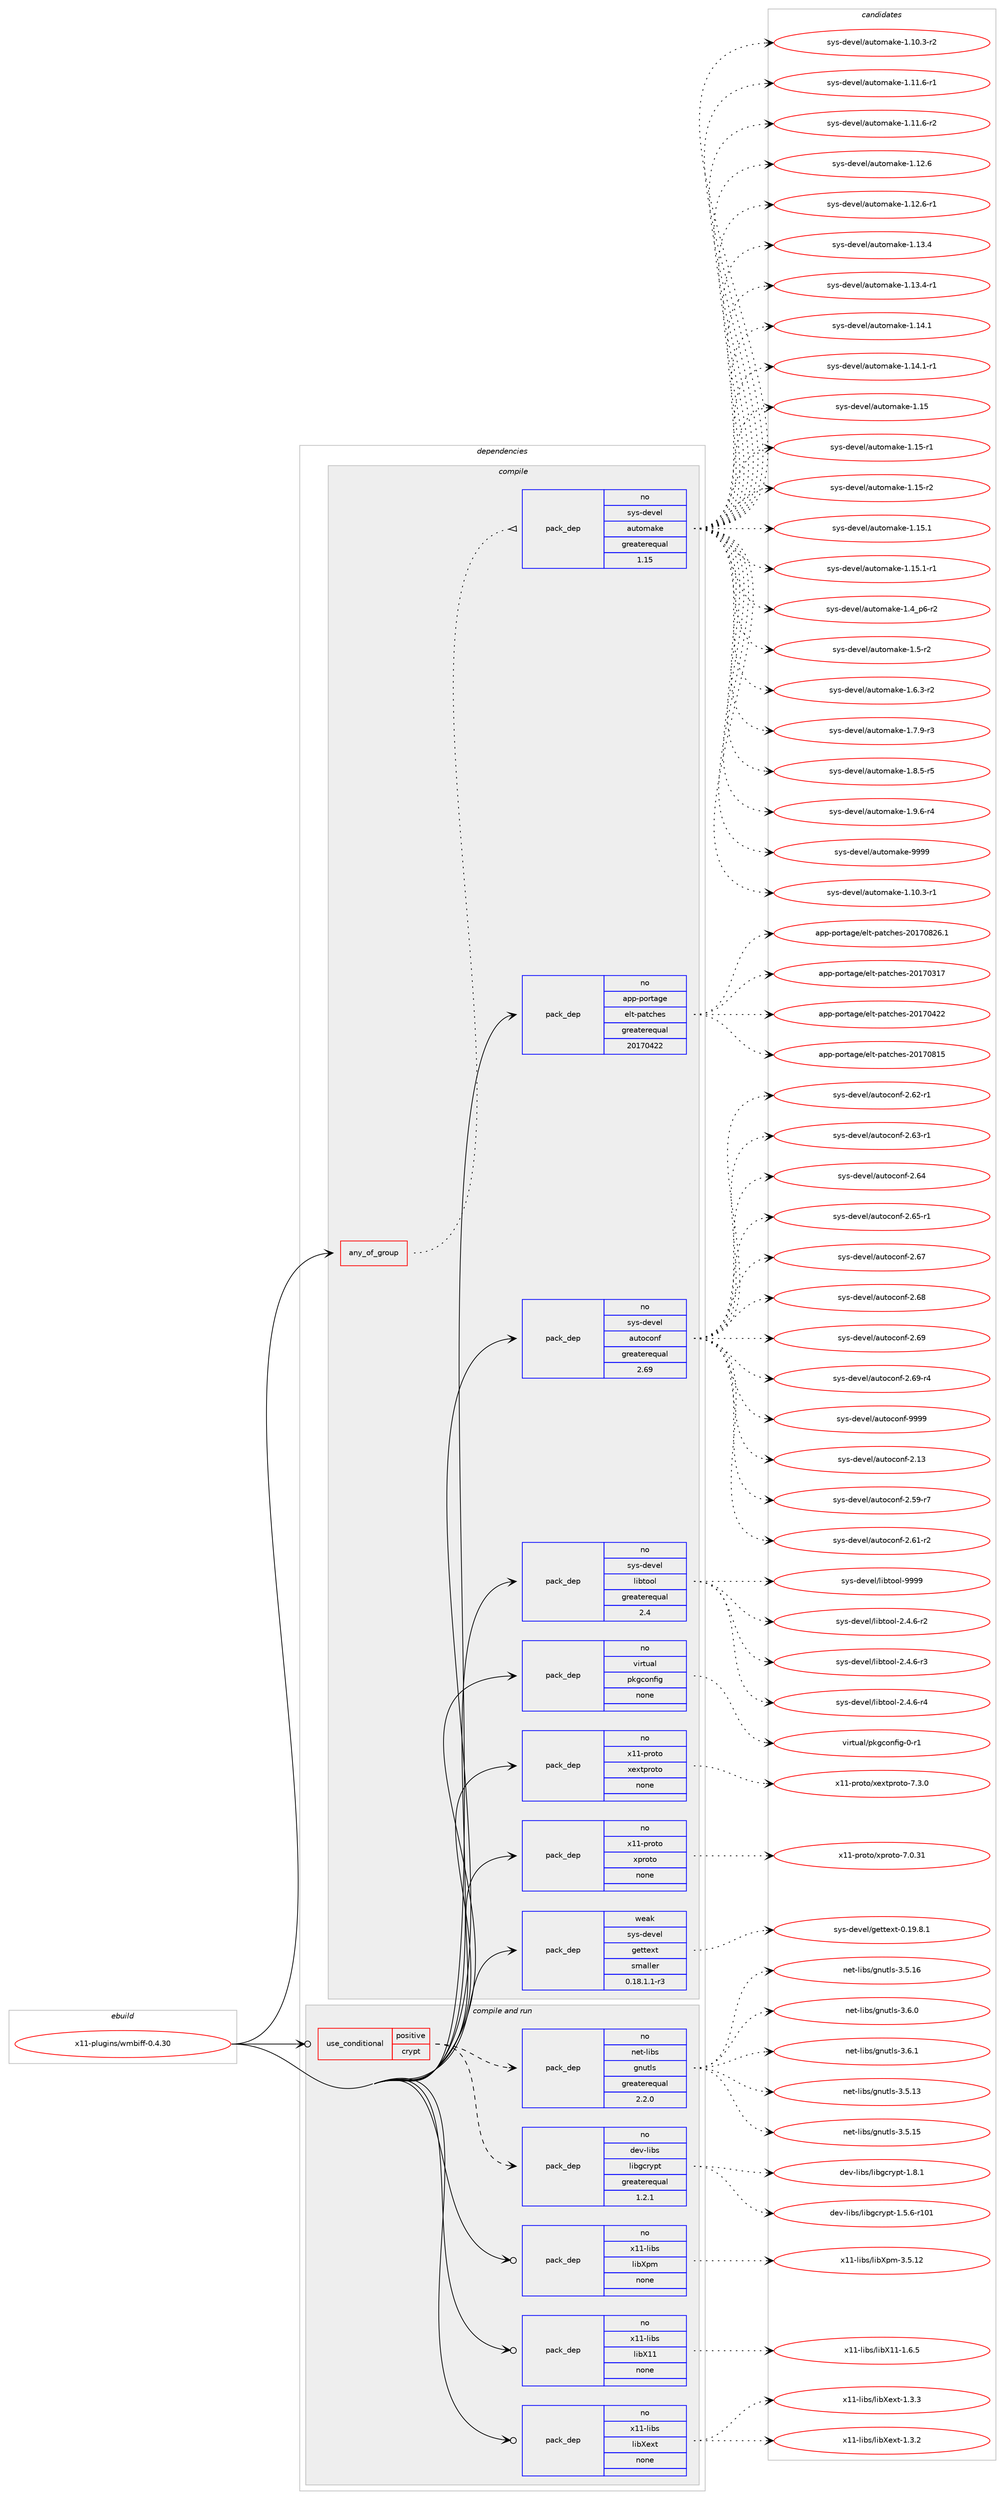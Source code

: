 digraph prolog {

# *************
# Graph options
# *************

newrank=true;
concentrate=true;
compound=true;
graph [rankdir=LR,fontname=Helvetica,fontsize=10,ranksep=1.5];#, ranksep=2.5, nodesep=0.2];
edge  [arrowhead=vee];
node  [fontname=Helvetica,fontsize=10];

# **********
# The ebuild
# **********

subgraph cluster_leftcol {
color=gray;
rank=same;
label=<<i>ebuild</i>>;
id [label="x11-plugins/wmbiff-0.4.30", color=red, width=4, href="../x11-plugins/wmbiff-0.4.30.svg"];
}

# ****************
# The dependencies
# ****************

subgraph cluster_midcol {
color=gray;
label=<<i>dependencies</i>>;
subgraph cluster_compile {
fillcolor="#eeeeee";
style=filled;
label=<<i>compile</i>>;
subgraph any9589 {
dependency526889 [label=<<TABLE BORDER="0" CELLBORDER="1" CELLSPACING="0" CELLPADDING="4"><TR><TD CELLPADDING="10">any_of_group</TD></TR></TABLE>>, shape=none, color=red];subgraph pack393392 {
dependency526890 [label=<<TABLE BORDER="0" CELLBORDER="1" CELLSPACING="0" CELLPADDING="4" WIDTH="220"><TR><TD ROWSPAN="6" CELLPADDING="30">pack_dep</TD></TR><TR><TD WIDTH="110">no</TD></TR><TR><TD>sys-devel</TD></TR><TR><TD>automake</TD></TR><TR><TD>greaterequal</TD></TR><TR><TD>1.15</TD></TR></TABLE>>, shape=none, color=blue];
}
dependency526889:e -> dependency526890:w [weight=20,style="dotted",arrowhead="oinv"];
}
id:e -> dependency526889:w [weight=20,style="solid",arrowhead="vee"];
subgraph pack393393 {
dependency526891 [label=<<TABLE BORDER="0" CELLBORDER="1" CELLSPACING="0" CELLPADDING="4" WIDTH="220"><TR><TD ROWSPAN="6" CELLPADDING="30">pack_dep</TD></TR><TR><TD WIDTH="110">no</TD></TR><TR><TD>app-portage</TD></TR><TR><TD>elt-patches</TD></TR><TR><TD>greaterequal</TD></TR><TR><TD>20170422</TD></TR></TABLE>>, shape=none, color=blue];
}
id:e -> dependency526891:w [weight=20,style="solid",arrowhead="vee"];
subgraph pack393394 {
dependency526892 [label=<<TABLE BORDER="0" CELLBORDER="1" CELLSPACING="0" CELLPADDING="4" WIDTH="220"><TR><TD ROWSPAN="6" CELLPADDING="30">pack_dep</TD></TR><TR><TD WIDTH="110">no</TD></TR><TR><TD>sys-devel</TD></TR><TR><TD>autoconf</TD></TR><TR><TD>greaterequal</TD></TR><TR><TD>2.69</TD></TR></TABLE>>, shape=none, color=blue];
}
id:e -> dependency526892:w [weight=20,style="solid",arrowhead="vee"];
subgraph pack393395 {
dependency526893 [label=<<TABLE BORDER="0" CELLBORDER="1" CELLSPACING="0" CELLPADDING="4" WIDTH="220"><TR><TD ROWSPAN="6" CELLPADDING="30">pack_dep</TD></TR><TR><TD WIDTH="110">no</TD></TR><TR><TD>sys-devel</TD></TR><TR><TD>libtool</TD></TR><TR><TD>greaterequal</TD></TR><TR><TD>2.4</TD></TR></TABLE>>, shape=none, color=blue];
}
id:e -> dependency526893:w [weight=20,style="solid",arrowhead="vee"];
subgraph pack393396 {
dependency526894 [label=<<TABLE BORDER="0" CELLBORDER="1" CELLSPACING="0" CELLPADDING="4" WIDTH="220"><TR><TD ROWSPAN="6" CELLPADDING="30">pack_dep</TD></TR><TR><TD WIDTH="110">no</TD></TR><TR><TD>virtual</TD></TR><TR><TD>pkgconfig</TD></TR><TR><TD>none</TD></TR><TR><TD></TD></TR></TABLE>>, shape=none, color=blue];
}
id:e -> dependency526894:w [weight=20,style="solid",arrowhead="vee"];
subgraph pack393397 {
dependency526895 [label=<<TABLE BORDER="0" CELLBORDER="1" CELLSPACING="0" CELLPADDING="4" WIDTH="220"><TR><TD ROWSPAN="6" CELLPADDING="30">pack_dep</TD></TR><TR><TD WIDTH="110">no</TD></TR><TR><TD>x11-proto</TD></TR><TR><TD>xextproto</TD></TR><TR><TD>none</TD></TR><TR><TD></TD></TR></TABLE>>, shape=none, color=blue];
}
id:e -> dependency526895:w [weight=20,style="solid",arrowhead="vee"];
subgraph pack393398 {
dependency526896 [label=<<TABLE BORDER="0" CELLBORDER="1" CELLSPACING="0" CELLPADDING="4" WIDTH="220"><TR><TD ROWSPAN="6" CELLPADDING="30">pack_dep</TD></TR><TR><TD WIDTH="110">no</TD></TR><TR><TD>x11-proto</TD></TR><TR><TD>xproto</TD></TR><TR><TD>none</TD></TR><TR><TD></TD></TR></TABLE>>, shape=none, color=blue];
}
id:e -> dependency526896:w [weight=20,style="solid",arrowhead="vee"];
subgraph pack393399 {
dependency526897 [label=<<TABLE BORDER="0" CELLBORDER="1" CELLSPACING="0" CELLPADDING="4" WIDTH="220"><TR><TD ROWSPAN="6" CELLPADDING="30">pack_dep</TD></TR><TR><TD WIDTH="110">weak</TD></TR><TR><TD>sys-devel</TD></TR><TR><TD>gettext</TD></TR><TR><TD>smaller</TD></TR><TR><TD>0.18.1.1-r3</TD></TR></TABLE>>, shape=none, color=blue];
}
id:e -> dependency526897:w [weight=20,style="solid",arrowhead="vee"];
}
subgraph cluster_compileandrun {
fillcolor="#eeeeee";
style=filled;
label=<<i>compile and run</i>>;
subgraph cond123559 {
dependency526898 [label=<<TABLE BORDER="0" CELLBORDER="1" CELLSPACING="0" CELLPADDING="4"><TR><TD ROWSPAN="3" CELLPADDING="10">use_conditional</TD></TR><TR><TD>positive</TD></TR><TR><TD>crypt</TD></TR></TABLE>>, shape=none, color=red];
subgraph pack393400 {
dependency526899 [label=<<TABLE BORDER="0" CELLBORDER="1" CELLSPACING="0" CELLPADDING="4" WIDTH="220"><TR><TD ROWSPAN="6" CELLPADDING="30">pack_dep</TD></TR><TR><TD WIDTH="110">no</TD></TR><TR><TD>dev-libs</TD></TR><TR><TD>libgcrypt</TD></TR><TR><TD>greaterequal</TD></TR><TR><TD>1.2.1</TD></TR></TABLE>>, shape=none, color=blue];
}
dependency526898:e -> dependency526899:w [weight=20,style="dashed",arrowhead="vee"];
subgraph pack393401 {
dependency526900 [label=<<TABLE BORDER="0" CELLBORDER="1" CELLSPACING="0" CELLPADDING="4" WIDTH="220"><TR><TD ROWSPAN="6" CELLPADDING="30">pack_dep</TD></TR><TR><TD WIDTH="110">no</TD></TR><TR><TD>net-libs</TD></TR><TR><TD>gnutls</TD></TR><TR><TD>greaterequal</TD></TR><TR><TD>2.2.0</TD></TR></TABLE>>, shape=none, color=blue];
}
dependency526898:e -> dependency526900:w [weight=20,style="dashed",arrowhead="vee"];
}
id:e -> dependency526898:w [weight=20,style="solid",arrowhead="odotvee"];
subgraph pack393402 {
dependency526901 [label=<<TABLE BORDER="0" CELLBORDER="1" CELLSPACING="0" CELLPADDING="4" WIDTH="220"><TR><TD ROWSPAN="6" CELLPADDING="30">pack_dep</TD></TR><TR><TD WIDTH="110">no</TD></TR><TR><TD>x11-libs</TD></TR><TR><TD>libX11</TD></TR><TR><TD>none</TD></TR><TR><TD></TD></TR></TABLE>>, shape=none, color=blue];
}
id:e -> dependency526901:w [weight=20,style="solid",arrowhead="odotvee"];
subgraph pack393403 {
dependency526902 [label=<<TABLE BORDER="0" CELLBORDER="1" CELLSPACING="0" CELLPADDING="4" WIDTH="220"><TR><TD ROWSPAN="6" CELLPADDING="30">pack_dep</TD></TR><TR><TD WIDTH="110">no</TD></TR><TR><TD>x11-libs</TD></TR><TR><TD>libXext</TD></TR><TR><TD>none</TD></TR><TR><TD></TD></TR></TABLE>>, shape=none, color=blue];
}
id:e -> dependency526902:w [weight=20,style="solid",arrowhead="odotvee"];
subgraph pack393404 {
dependency526903 [label=<<TABLE BORDER="0" CELLBORDER="1" CELLSPACING="0" CELLPADDING="4" WIDTH="220"><TR><TD ROWSPAN="6" CELLPADDING="30">pack_dep</TD></TR><TR><TD WIDTH="110">no</TD></TR><TR><TD>x11-libs</TD></TR><TR><TD>libXpm</TD></TR><TR><TD>none</TD></TR><TR><TD></TD></TR></TABLE>>, shape=none, color=blue];
}
id:e -> dependency526903:w [weight=20,style="solid",arrowhead="odotvee"];
}
subgraph cluster_run {
fillcolor="#eeeeee";
style=filled;
label=<<i>run</i>>;
}
}

# **************
# The candidates
# **************

subgraph cluster_choices {
rank=same;
color=gray;
label=<<i>candidates</i>>;

subgraph choice393392 {
color=black;
nodesep=1;
choice11512111545100101118101108479711711611110997107101454946494846514511449 [label="sys-devel/automake-1.10.3-r1", color=red, width=4,href="../sys-devel/automake-1.10.3-r1.svg"];
choice11512111545100101118101108479711711611110997107101454946494846514511450 [label="sys-devel/automake-1.10.3-r2", color=red, width=4,href="../sys-devel/automake-1.10.3-r2.svg"];
choice11512111545100101118101108479711711611110997107101454946494946544511449 [label="sys-devel/automake-1.11.6-r1", color=red, width=4,href="../sys-devel/automake-1.11.6-r1.svg"];
choice11512111545100101118101108479711711611110997107101454946494946544511450 [label="sys-devel/automake-1.11.6-r2", color=red, width=4,href="../sys-devel/automake-1.11.6-r2.svg"];
choice1151211154510010111810110847971171161111099710710145494649504654 [label="sys-devel/automake-1.12.6", color=red, width=4,href="../sys-devel/automake-1.12.6.svg"];
choice11512111545100101118101108479711711611110997107101454946495046544511449 [label="sys-devel/automake-1.12.6-r1", color=red, width=4,href="../sys-devel/automake-1.12.6-r1.svg"];
choice1151211154510010111810110847971171161111099710710145494649514652 [label="sys-devel/automake-1.13.4", color=red, width=4,href="../sys-devel/automake-1.13.4.svg"];
choice11512111545100101118101108479711711611110997107101454946495146524511449 [label="sys-devel/automake-1.13.4-r1", color=red, width=4,href="../sys-devel/automake-1.13.4-r1.svg"];
choice1151211154510010111810110847971171161111099710710145494649524649 [label="sys-devel/automake-1.14.1", color=red, width=4,href="../sys-devel/automake-1.14.1.svg"];
choice11512111545100101118101108479711711611110997107101454946495246494511449 [label="sys-devel/automake-1.14.1-r1", color=red, width=4,href="../sys-devel/automake-1.14.1-r1.svg"];
choice115121115451001011181011084797117116111109971071014549464953 [label="sys-devel/automake-1.15", color=red, width=4,href="../sys-devel/automake-1.15.svg"];
choice1151211154510010111810110847971171161111099710710145494649534511449 [label="sys-devel/automake-1.15-r1", color=red, width=4,href="../sys-devel/automake-1.15-r1.svg"];
choice1151211154510010111810110847971171161111099710710145494649534511450 [label="sys-devel/automake-1.15-r2", color=red, width=4,href="../sys-devel/automake-1.15-r2.svg"];
choice1151211154510010111810110847971171161111099710710145494649534649 [label="sys-devel/automake-1.15.1", color=red, width=4,href="../sys-devel/automake-1.15.1.svg"];
choice11512111545100101118101108479711711611110997107101454946495346494511449 [label="sys-devel/automake-1.15.1-r1", color=red, width=4,href="../sys-devel/automake-1.15.1-r1.svg"];
choice115121115451001011181011084797117116111109971071014549465295112544511450 [label="sys-devel/automake-1.4_p6-r2", color=red, width=4,href="../sys-devel/automake-1.4_p6-r2.svg"];
choice11512111545100101118101108479711711611110997107101454946534511450 [label="sys-devel/automake-1.5-r2", color=red, width=4,href="../sys-devel/automake-1.5-r2.svg"];
choice115121115451001011181011084797117116111109971071014549465446514511450 [label="sys-devel/automake-1.6.3-r2", color=red, width=4,href="../sys-devel/automake-1.6.3-r2.svg"];
choice115121115451001011181011084797117116111109971071014549465546574511451 [label="sys-devel/automake-1.7.9-r3", color=red, width=4,href="../sys-devel/automake-1.7.9-r3.svg"];
choice115121115451001011181011084797117116111109971071014549465646534511453 [label="sys-devel/automake-1.8.5-r5", color=red, width=4,href="../sys-devel/automake-1.8.5-r5.svg"];
choice115121115451001011181011084797117116111109971071014549465746544511452 [label="sys-devel/automake-1.9.6-r4", color=red, width=4,href="../sys-devel/automake-1.9.6-r4.svg"];
choice115121115451001011181011084797117116111109971071014557575757 [label="sys-devel/automake-9999", color=red, width=4,href="../sys-devel/automake-9999.svg"];
dependency526890:e -> choice11512111545100101118101108479711711611110997107101454946494846514511449:w [style=dotted,weight="100"];
dependency526890:e -> choice11512111545100101118101108479711711611110997107101454946494846514511450:w [style=dotted,weight="100"];
dependency526890:e -> choice11512111545100101118101108479711711611110997107101454946494946544511449:w [style=dotted,weight="100"];
dependency526890:e -> choice11512111545100101118101108479711711611110997107101454946494946544511450:w [style=dotted,weight="100"];
dependency526890:e -> choice1151211154510010111810110847971171161111099710710145494649504654:w [style=dotted,weight="100"];
dependency526890:e -> choice11512111545100101118101108479711711611110997107101454946495046544511449:w [style=dotted,weight="100"];
dependency526890:e -> choice1151211154510010111810110847971171161111099710710145494649514652:w [style=dotted,weight="100"];
dependency526890:e -> choice11512111545100101118101108479711711611110997107101454946495146524511449:w [style=dotted,weight="100"];
dependency526890:e -> choice1151211154510010111810110847971171161111099710710145494649524649:w [style=dotted,weight="100"];
dependency526890:e -> choice11512111545100101118101108479711711611110997107101454946495246494511449:w [style=dotted,weight="100"];
dependency526890:e -> choice115121115451001011181011084797117116111109971071014549464953:w [style=dotted,weight="100"];
dependency526890:e -> choice1151211154510010111810110847971171161111099710710145494649534511449:w [style=dotted,weight="100"];
dependency526890:e -> choice1151211154510010111810110847971171161111099710710145494649534511450:w [style=dotted,weight="100"];
dependency526890:e -> choice1151211154510010111810110847971171161111099710710145494649534649:w [style=dotted,weight="100"];
dependency526890:e -> choice11512111545100101118101108479711711611110997107101454946495346494511449:w [style=dotted,weight="100"];
dependency526890:e -> choice115121115451001011181011084797117116111109971071014549465295112544511450:w [style=dotted,weight="100"];
dependency526890:e -> choice11512111545100101118101108479711711611110997107101454946534511450:w [style=dotted,weight="100"];
dependency526890:e -> choice115121115451001011181011084797117116111109971071014549465446514511450:w [style=dotted,weight="100"];
dependency526890:e -> choice115121115451001011181011084797117116111109971071014549465546574511451:w [style=dotted,weight="100"];
dependency526890:e -> choice115121115451001011181011084797117116111109971071014549465646534511453:w [style=dotted,weight="100"];
dependency526890:e -> choice115121115451001011181011084797117116111109971071014549465746544511452:w [style=dotted,weight="100"];
dependency526890:e -> choice115121115451001011181011084797117116111109971071014557575757:w [style=dotted,weight="100"];
}
subgraph choice393393 {
color=black;
nodesep=1;
choice97112112451121111141169710310147101108116451129711699104101115455048495548514955 [label="app-portage/elt-patches-20170317", color=red, width=4,href="../app-portage/elt-patches-20170317.svg"];
choice97112112451121111141169710310147101108116451129711699104101115455048495548525050 [label="app-portage/elt-patches-20170422", color=red, width=4,href="../app-portage/elt-patches-20170422.svg"];
choice97112112451121111141169710310147101108116451129711699104101115455048495548564953 [label="app-portage/elt-patches-20170815", color=red, width=4,href="../app-portage/elt-patches-20170815.svg"];
choice971121124511211111411697103101471011081164511297116991041011154550484955485650544649 [label="app-portage/elt-patches-20170826.1", color=red, width=4,href="../app-portage/elt-patches-20170826.1.svg"];
dependency526891:e -> choice97112112451121111141169710310147101108116451129711699104101115455048495548514955:w [style=dotted,weight="100"];
dependency526891:e -> choice97112112451121111141169710310147101108116451129711699104101115455048495548525050:w [style=dotted,weight="100"];
dependency526891:e -> choice97112112451121111141169710310147101108116451129711699104101115455048495548564953:w [style=dotted,weight="100"];
dependency526891:e -> choice971121124511211111411697103101471011081164511297116991041011154550484955485650544649:w [style=dotted,weight="100"];
}
subgraph choice393394 {
color=black;
nodesep=1;
choice115121115451001011181011084797117116111991111101024550464951 [label="sys-devel/autoconf-2.13", color=red, width=4,href="../sys-devel/autoconf-2.13.svg"];
choice1151211154510010111810110847971171161119911111010245504653574511455 [label="sys-devel/autoconf-2.59-r7", color=red, width=4,href="../sys-devel/autoconf-2.59-r7.svg"];
choice1151211154510010111810110847971171161119911111010245504654494511450 [label="sys-devel/autoconf-2.61-r2", color=red, width=4,href="../sys-devel/autoconf-2.61-r2.svg"];
choice1151211154510010111810110847971171161119911111010245504654504511449 [label="sys-devel/autoconf-2.62-r1", color=red, width=4,href="../sys-devel/autoconf-2.62-r1.svg"];
choice1151211154510010111810110847971171161119911111010245504654514511449 [label="sys-devel/autoconf-2.63-r1", color=red, width=4,href="../sys-devel/autoconf-2.63-r1.svg"];
choice115121115451001011181011084797117116111991111101024550465452 [label="sys-devel/autoconf-2.64", color=red, width=4,href="../sys-devel/autoconf-2.64.svg"];
choice1151211154510010111810110847971171161119911111010245504654534511449 [label="sys-devel/autoconf-2.65-r1", color=red, width=4,href="../sys-devel/autoconf-2.65-r1.svg"];
choice115121115451001011181011084797117116111991111101024550465455 [label="sys-devel/autoconf-2.67", color=red, width=4,href="../sys-devel/autoconf-2.67.svg"];
choice115121115451001011181011084797117116111991111101024550465456 [label="sys-devel/autoconf-2.68", color=red, width=4,href="../sys-devel/autoconf-2.68.svg"];
choice115121115451001011181011084797117116111991111101024550465457 [label="sys-devel/autoconf-2.69", color=red, width=4,href="../sys-devel/autoconf-2.69.svg"];
choice1151211154510010111810110847971171161119911111010245504654574511452 [label="sys-devel/autoconf-2.69-r4", color=red, width=4,href="../sys-devel/autoconf-2.69-r4.svg"];
choice115121115451001011181011084797117116111991111101024557575757 [label="sys-devel/autoconf-9999", color=red, width=4,href="../sys-devel/autoconf-9999.svg"];
dependency526892:e -> choice115121115451001011181011084797117116111991111101024550464951:w [style=dotted,weight="100"];
dependency526892:e -> choice1151211154510010111810110847971171161119911111010245504653574511455:w [style=dotted,weight="100"];
dependency526892:e -> choice1151211154510010111810110847971171161119911111010245504654494511450:w [style=dotted,weight="100"];
dependency526892:e -> choice1151211154510010111810110847971171161119911111010245504654504511449:w [style=dotted,weight="100"];
dependency526892:e -> choice1151211154510010111810110847971171161119911111010245504654514511449:w [style=dotted,weight="100"];
dependency526892:e -> choice115121115451001011181011084797117116111991111101024550465452:w [style=dotted,weight="100"];
dependency526892:e -> choice1151211154510010111810110847971171161119911111010245504654534511449:w [style=dotted,weight="100"];
dependency526892:e -> choice115121115451001011181011084797117116111991111101024550465455:w [style=dotted,weight="100"];
dependency526892:e -> choice115121115451001011181011084797117116111991111101024550465456:w [style=dotted,weight="100"];
dependency526892:e -> choice115121115451001011181011084797117116111991111101024550465457:w [style=dotted,weight="100"];
dependency526892:e -> choice1151211154510010111810110847971171161119911111010245504654574511452:w [style=dotted,weight="100"];
dependency526892:e -> choice115121115451001011181011084797117116111991111101024557575757:w [style=dotted,weight="100"];
}
subgraph choice393395 {
color=black;
nodesep=1;
choice1151211154510010111810110847108105981161111111084550465246544511450 [label="sys-devel/libtool-2.4.6-r2", color=red, width=4,href="../sys-devel/libtool-2.4.6-r2.svg"];
choice1151211154510010111810110847108105981161111111084550465246544511451 [label="sys-devel/libtool-2.4.6-r3", color=red, width=4,href="../sys-devel/libtool-2.4.6-r3.svg"];
choice1151211154510010111810110847108105981161111111084550465246544511452 [label="sys-devel/libtool-2.4.6-r4", color=red, width=4,href="../sys-devel/libtool-2.4.6-r4.svg"];
choice1151211154510010111810110847108105981161111111084557575757 [label="sys-devel/libtool-9999", color=red, width=4,href="../sys-devel/libtool-9999.svg"];
dependency526893:e -> choice1151211154510010111810110847108105981161111111084550465246544511450:w [style=dotted,weight="100"];
dependency526893:e -> choice1151211154510010111810110847108105981161111111084550465246544511451:w [style=dotted,weight="100"];
dependency526893:e -> choice1151211154510010111810110847108105981161111111084550465246544511452:w [style=dotted,weight="100"];
dependency526893:e -> choice1151211154510010111810110847108105981161111111084557575757:w [style=dotted,weight="100"];
}
subgraph choice393396 {
color=black;
nodesep=1;
choice11810511411611797108471121071039911111010210510345484511449 [label="virtual/pkgconfig-0-r1", color=red, width=4,href="../virtual/pkgconfig-0-r1.svg"];
dependency526894:e -> choice11810511411611797108471121071039911111010210510345484511449:w [style=dotted,weight="100"];
}
subgraph choice393397 {
color=black;
nodesep=1;
choice12049494511211411111611147120101120116112114111116111455546514648 [label="x11-proto/xextproto-7.3.0", color=red, width=4,href="../x11-proto/xextproto-7.3.0.svg"];
dependency526895:e -> choice12049494511211411111611147120101120116112114111116111455546514648:w [style=dotted,weight="100"];
}
subgraph choice393398 {
color=black;
nodesep=1;
choice1204949451121141111161114712011211411111611145554648465149 [label="x11-proto/xproto-7.0.31", color=red, width=4,href="../x11-proto/xproto-7.0.31.svg"];
dependency526896:e -> choice1204949451121141111161114712011211411111611145554648465149:w [style=dotted,weight="100"];
}
subgraph choice393399 {
color=black;
nodesep=1;
choice1151211154510010111810110847103101116116101120116454846495746564649 [label="sys-devel/gettext-0.19.8.1", color=red, width=4,href="../sys-devel/gettext-0.19.8.1.svg"];
dependency526897:e -> choice1151211154510010111810110847103101116116101120116454846495746564649:w [style=dotted,weight="100"];
}
subgraph choice393400 {
color=black;
nodesep=1;
choice100101118451081059811547108105981039911412111211645494653465445114494849 [label="dev-libs/libgcrypt-1.5.6-r101", color=red, width=4,href="../dev-libs/libgcrypt-1.5.6-r101.svg"];
choice1001011184510810598115471081059810399114121112116454946564649 [label="dev-libs/libgcrypt-1.8.1", color=red, width=4,href="../dev-libs/libgcrypt-1.8.1.svg"];
dependency526899:e -> choice100101118451081059811547108105981039911412111211645494653465445114494849:w [style=dotted,weight="100"];
dependency526899:e -> choice1001011184510810598115471081059810399114121112116454946564649:w [style=dotted,weight="100"];
}
subgraph choice393401 {
color=black;
nodesep=1;
choice11010111645108105981154710311011711610811545514653464951 [label="net-libs/gnutls-3.5.13", color=red, width=4,href="../net-libs/gnutls-3.5.13.svg"];
choice11010111645108105981154710311011711610811545514653464953 [label="net-libs/gnutls-3.5.15", color=red, width=4,href="../net-libs/gnutls-3.5.15.svg"];
choice11010111645108105981154710311011711610811545514653464954 [label="net-libs/gnutls-3.5.16", color=red, width=4,href="../net-libs/gnutls-3.5.16.svg"];
choice110101116451081059811547103110117116108115455146544648 [label="net-libs/gnutls-3.6.0", color=red, width=4,href="../net-libs/gnutls-3.6.0.svg"];
choice110101116451081059811547103110117116108115455146544649 [label="net-libs/gnutls-3.6.1", color=red, width=4,href="../net-libs/gnutls-3.6.1.svg"];
dependency526900:e -> choice11010111645108105981154710311011711610811545514653464951:w [style=dotted,weight="100"];
dependency526900:e -> choice11010111645108105981154710311011711610811545514653464953:w [style=dotted,weight="100"];
dependency526900:e -> choice11010111645108105981154710311011711610811545514653464954:w [style=dotted,weight="100"];
dependency526900:e -> choice110101116451081059811547103110117116108115455146544648:w [style=dotted,weight="100"];
dependency526900:e -> choice110101116451081059811547103110117116108115455146544649:w [style=dotted,weight="100"];
}
subgraph choice393402 {
color=black;
nodesep=1;
choice120494945108105981154710810598884949454946544653 [label="x11-libs/libX11-1.6.5", color=red, width=4,href="../x11-libs/libX11-1.6.5.svg"];
dependency526901:e -> choice120494945108105981154710810598884949454946544653:w [style=dotted,weight="100"];
}
subgraph choice393403 {
color=black;
nodesep=1;
choice12049494510810598115471081059888101120116454946514650 [label="x11-libs/libXext-1.3.2", color=red, width=4,href="../x11-libs/libXext-1.3.2.svg"];
choice12049494510810598115471081059888101120116454946514651 [label="x11-libs/libXext-1.3.3", color=red, width=4,href="../x11-libs/libXext-1.3.3.svg"];
dependency526902:e -> choice12049494510810598115471081059888101120116454946514650:w [style=dotted,weight="100"];
dependency526902:e -> choice12049494510810598115471081059888101120116454946514651:w [style=dotted,weight="100"];
}
subgraph choice393404 {
color=black;
nodesep=1;
choice1204949451081059811547108105988811210945514653464950 [label="x11-libs/libXpm-3.5.12", color=red, width=4,href="../x11-libs/libXpm-3.5.12.svg"];
dependency526903:e -> choice1204949451081059811547108105988811210945514653464950:w [style=dotted,weight="100"];
}
}

}
